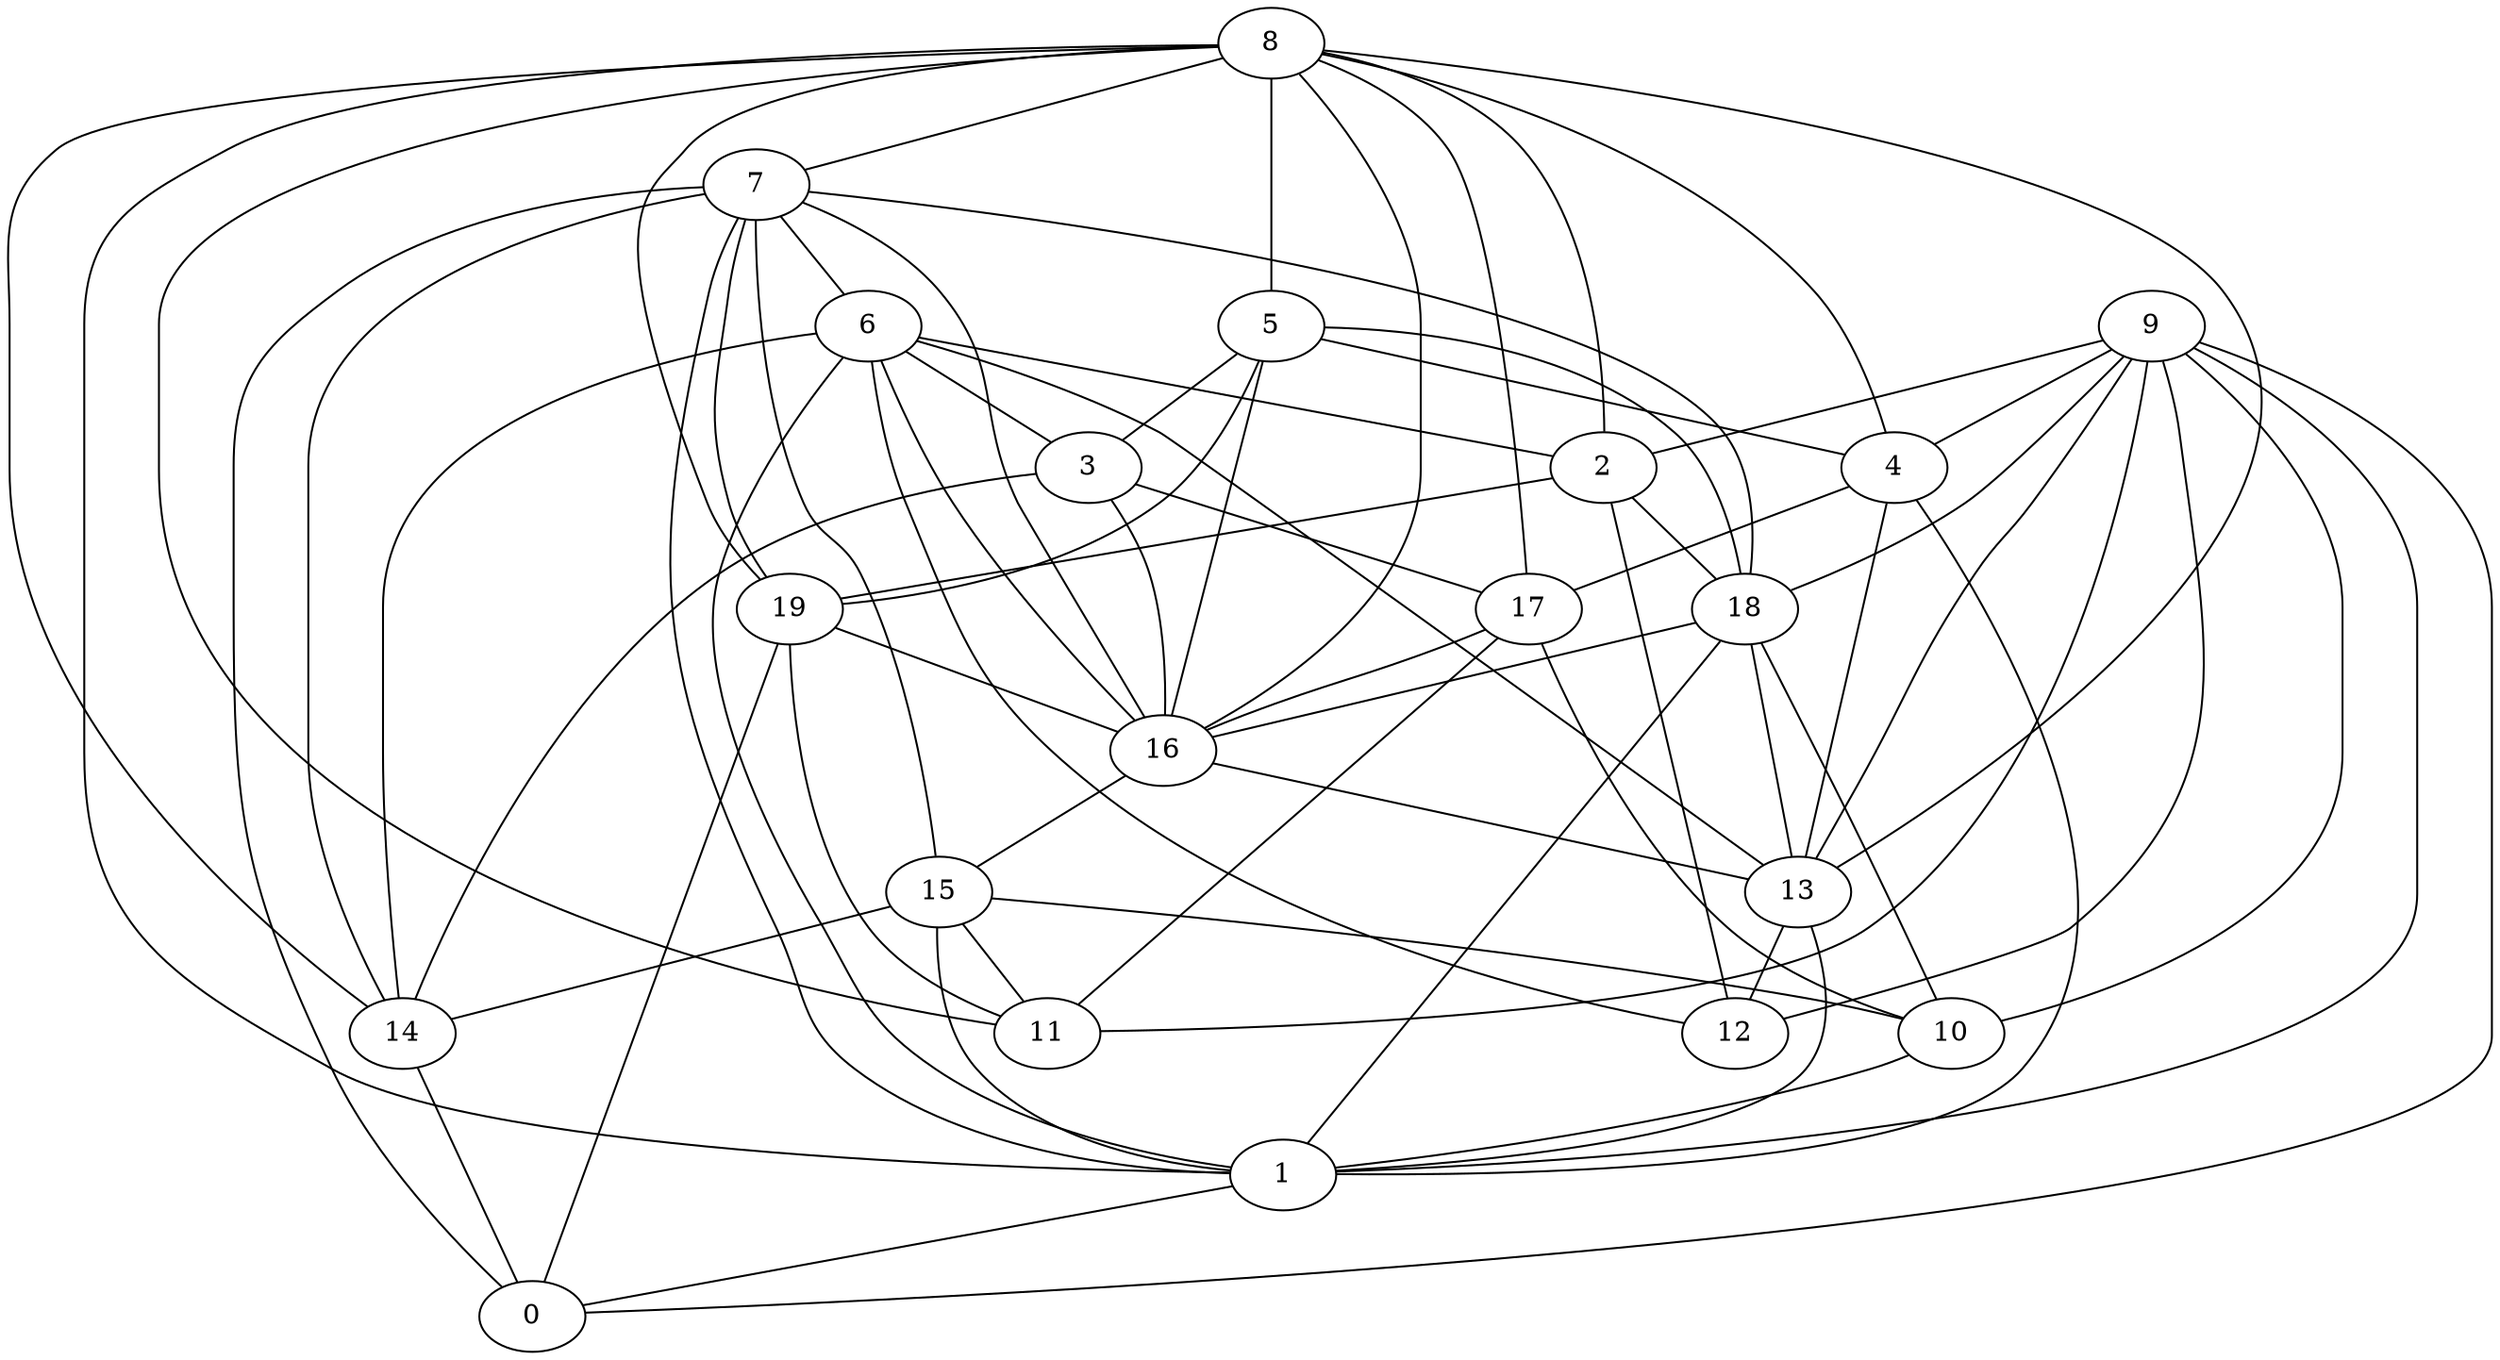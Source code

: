 digraph GG_graph {

subgraph G_graph {
edge [color = black]
"4" -> "1" [dir = none]
"5" -> "4" [dir = none]
"5" -> "3" [dir = none]
"5" -> "18" [dir = none]
"5" -> "19" [dir = none]
"5" -> "16" [dir = none]
"16" -> "15" [dir = none]
"16" -> "13" [dir = none]
"3" -> "14" [dir = none]
"3" -> "16" [dir = none]
"3" -> "17" [dir = none]
"10" -> "1" [dir = none]
"13" -> "1" [dir = none]
"15" -> "11" [dir = none]
"15" -> "10" [dir = none]
"15" -> "1" [dir = none]
"15" -> "14" [dir = none]
"18" -> "16" [dir = none]
"18" -> "13" [dir = none]
"18" -> "1" [dir = none]
"18" -> "10" [dir = none]
"2" -> "18" [dir = none]
"2" -> "12" [dir = none]
"2" -> "19" [dir = none]
"6" -> "14" [dir = none]
"6" -> "2" [dir = none]
"6" -> "3" [dir = none]
"6" -> "1" [dir = none]
"6" -> "16" [dir = none]
"6" -> "12" [dir = none]
"19" -> "0" [dir = none]
"1" -> "0" [dir = none]
"9" -> "0" [dir = none]
"9" -> "12" [dir = none]
"9" -> "11" [dir = none]
"9" -> "4" [dir = none]
"9" -> "18" [dir = none]
"9" -> "1" [dir = none]
"9" -> "2" [dir = none]
"8" -> "11" [dir = none]
"8" -> "4" [dir = none]
"8" -> "5" [dir = none]
"8" -> "17" [dir = none]
"8" -> "2" [dir = none]
"8" -> "19" [dir = none]
"8" -> "14" [dir = none]
"8" -> "7" [dir = none]
"8" -> "13" [dir = none]
"17" -> "10" [dir = none]
"17" -> "16" [dir = none]
"17" -> "11" [dir = none]
"7" -> "19" [dir = none]
"7" -> "1" [dir = none]
"7" -> "18" [dir = none]
"7" -> "15" [dir = none]
"7" -> "14" [dir = none]
"7" -> "6" [dir = none]
"19" -> "11" [dir = none]
"9" -> "10" [dir = none]
"7" -> "0" [dir = none]
"14" -> "0" [dir = none]
"19" -> "16" [dir = none]
"13" -> "12" [dir = none]
"9" -> "13" [dir = none]
"6" -> "13" [dir = none]
"4" -> "17" [dir = none]
"4" -> "13" [dir = none]
"8" -> "16" [dir = none]
"7" -> "16" [dir = none]
"8" -> "1" [dir = none]
}

}
